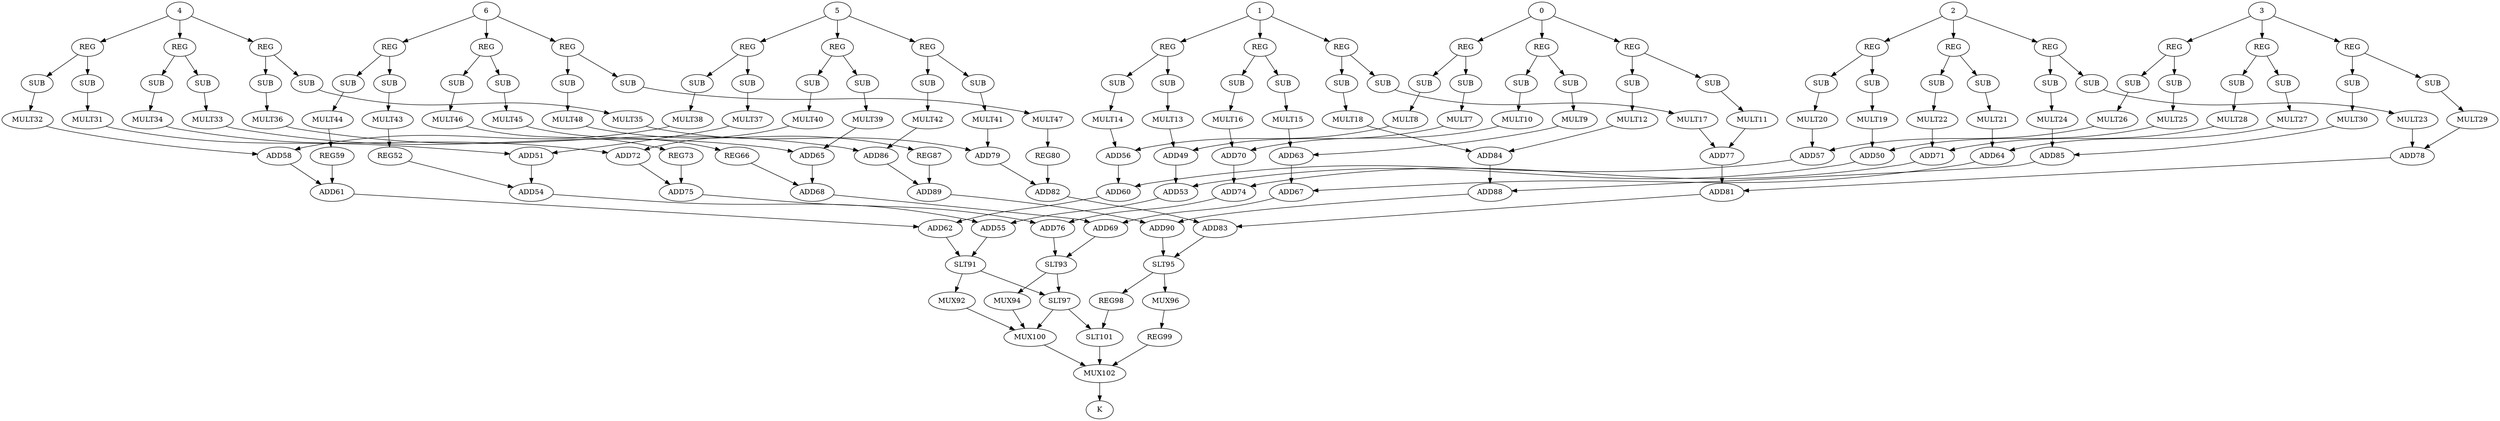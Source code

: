 strict digraph  {
0;
7 [label=MULT7];
8 [label=MULT8];
9 [label=MULT9];
10 [label=MULT10];
11 [label=MULT11];
12 [label=MULT12];
1;
13 [label=MULT13];
14 [label=MULT14];
15 [label=MULT15];
16 [label=MULT16];
17 [label=MULT17];
18 [label=MULT18];
2;
19 [label=MULT19];
20 [label=MULT20];
21 [label=MULT21];
22 [label=MULT22];
23 [label=MULT23];
24 [label=MULT24];
3;
25 [label=MULT25];
26 [label=MULT26];
27 [label=MULT27];
28 [label=MULT28];
29 [label=MULT29];
30 [label=MULT30];
4;
31 [label=MULT31];
32 [label=MULT32];
33 [label=MULT33];
34 [label=MULT34];
35 [label=MULT35];
36 [label=MULT36];
5;
37 [label=MULT37];
38 [label=MULT38];
39 [label=MULT39];
40 [label=MULT40];
41 [label=MULT41];
42 [label=MULT42];
6;
43 [label=MULT43];
44 [label=MULT44];
45 [label=MULT45];
46 [label=MULT46];
47 [label=MULT47];
48 [label=MULT48];
49 [label=ADD49];
50 [label=ADD50];
51 [label=ADD51];
52 [label=REG52];
53 [label=ADD53];
54 [label=ADD54];
55 [label=ADD55];
56 [label=ADD56];
57 [label=ADD57];
58 [label=ADD58];
59 [label=REG59];
60 [label=ADD60];
61 [label=ADD61];
62 [label=ADD62];
63 [label=ADD63];
64 [label=ADD64];
65 [label=ADD65];
66 [label=REG66];
67 [label=ADD67];
68 [label=ADD68];
69 [label=ADD69];
70 [label=ADD70];
71 [label=ADD71];
72 [label=ADD72];
73 [label=REG73];
74 [label=ADD74];
75 [label=ADD75];
76 [label=ADD76];
77 [label=ADD77];
78 [label=ADD78];
79 [label=ADD79];
80 [label=REG80];
81 [label=ADD81];
82 [label=ADD82];
83 [label=ADD83];
84 [label=ADD84];
85 [label=ADD85];
86 [label=ADD86];
87 [label=REG87];
88 [label=ADD88];
89 [label=ADD89];
90 [label=ADD90];
91 [label=SLT91];
92 [label=MUX92];
93 [label=SLT93];
94 [label=MUX94];
95 [label=SLT95];
96 [label=MUX96];
97 [label=SLT97];
98 [label=REG98];
99 [label=REG99];
100 [label=MUX100];
101 [label=SLT101];
102 [label=MUX102];
103 [label=K];
104 [label=SUB];
105 [label=SUB];
106 [label=SUB];
107 [label=SUB];
108 [label=SUB];
109 [label=SUB];
110 [label=SUB];
111 [label=SUB];
112 [label=SUB];
113 [label=SUB];
114 [label=SUB];
115 [label=SUB];
116 [label=SUB];
117 [label=SUB];
118 [label=SUB];
119 [label=SUB];
120 [label=SUB];
121 [label=SUB];
122 [label=SUB];
123 [label=SUB];
124 [label=SUB];
125 [label=SUB];
126 [label=SUB];
127 [label=SUB];
128 [label=SUB];
129 [label=SUB];
130 [label=SUB];
131 [label=SUB];
132 [label=SUB];
133 [label=SUB];
134 [label=SUB];
135 [label=SUB];
136 [label=SUB];
137 [label=SUB];
138 [label=SUB];
139 [label=SUB];
140 [label=SUB];
141 [label=SUB];
142 [label=SUB];
143 [label=SUB];
144 [label=SUB];
145 [label=SUB];
146 [label=REG];
147 [label=REG];
148 [label=REG];
149 [label=REG];
150 [label=REG];
151 [label=REG];
152 [label=REG];
153 [label=REG];
154 [label=REG];
155 [label=REG];
156 [label=REG];
157 [label=REG];
158 [label=REG];
159 [label=REG];
160 [label=REG];
161 [label=REG];
162 [label=REG];
163 [label=REG];
164 [label=REG];
165 [label=REG];
166 [label=REG];
0 -> 146;
0 -> 147;
0 -> 148;
7 -> 49;
8 -> 56;
9 -> 63;
10 -> 70;
11 -> 77;
12 -> 84;
1 -> 149;
1 -> 150;
1 -> 151;
13 -> 49;
14 -> 56;
15 -> 63;
16 -> 70;
17 -> 77;
18 -> 84;
2 -> 152;
2 -> 153;
2 -> 154;
19 -> 50;
20 -> 57;
21 -> 64;
22 -> 71;
23 -> 78;
24 -> 85;
3 -> 155;
3 -> 156;
3 -> 157;
25 -> 50;
26 -> 57;
27 -> 64;
28 -> 71;
29 -> 78;
30 -> 85;
4 -> 158;
4 -> 159;
4 -> 160;
31 -> 51;
32 -> 58;
33 -> 65;
34 -> 72;
35 -> 79;
36 -> 86;
5 -> 161;
5 -> 162;
5 -> 163;
37 -> 51;
38 -> 58;
39 -> 65;
40 -> 72;
41 -> 79;
42 -> 86;
6 -> 164;
6 -> 165;
6 -> 166;
43 -> 52;
44 -> 59;
45 -> 66;
46 -> 73;
47 -> 80;
48 -> 87;
49 -> 53;
50 -> 53;
51 -> 54;
52 -> 54;
53 -> 55;
54 -> 55;
55 -> 91;
56 -> 60;
57 -> 60;
58 -> 61;
59 -> 61;
60 -> 62;
61 -> 62;
62 -> 91;
63 -> 67;
64 -> 67;
65 -> 68;
66 -> 68;
67 -> 69;
68 -> 69;
69 -> 93;
70 -> 74;
71 -> 74;
72 -> 75;
73 -> 75;
74 -> 76;
75 -> 76;
76 -> 93;
77 -> 81;
78 -> 81;
79 -> 82;
80 -> 82;
81 -> 83;
82 -> 83;
83 -> 95;
84 -> 88;
85 -> 88;
86 -> 89;
87 -> 89;
88 -> 90;
89 -> 90;
90 -> 95;
91 -> 92;
91 -> 97;
92 -> 100;
93 -> 94;
93 -> 97;
94 -> 100;
95 -> 96;
95 -> 98;
96 -> 99;
97 -> 100;
97 -> 101;
98 -> 101;
99 -> 102;
100 -> 102;
101 -> 102;
102 -> 103;
104 -> 7;
105 -> 8;
106 -> 9;
107 -> 10;
108 -> 11;
109 -> 12;
110 -> 13;
111 -> 14;
112 -> 15;
113 -> 16;
114 -> 17;
115 -> 18;
116 -> 19;
117 -> 20;
118 -> 21;
119 -> 22;
120 -> 23;
121 -> 24;
122 -> 25;
123 -> 26;
124 -> 27;
125 -> 28;
126 -> 29;
127 -> 30;
128 -> 31;
129 -> 32;
130 -> 33;
131 -> 34;
132 -> 35;
133 -> 36;
134 -> 37;
135 -> 38;
136 -> 39;
137 -> 40;
138 -> 41;
139 -> 42;
140 -> 43;
141 -> 44;
142 -> 45;
143 -> 46;
144 -> 47;
145 -> 48;
146 -> 104;
146 -> 105;
147 -> 106;
147 -> 107;
148 -> 108;
148 -> 109;
149 -> 110;
149 -> 111;
150 -> 112;
150 -> 113;
151 -> 114;
151 -> 115;
152 -> 116;
152 -> 117;
153 -> 118;
153 -> 119;
154 -> 120;
154 -> 121;
155 -> 122;
155 -> 123;
156 -> 124;
156 -> 125;
157 -> 126;
157 -> 127;
158 -> 128;
158 -> 129;
159 -> 130;
159 -> 131;
160 -> 132;
160 -> 133;
161 -> 134;
161 -> 135;
162 -> 136;
162 -> 137;
163 -> 138;
163 -> 139;
164 -> 140;
164 -> 141;
165 -> 142;
165 -> 143;
166 -> 144;
166 -> 145;
}
